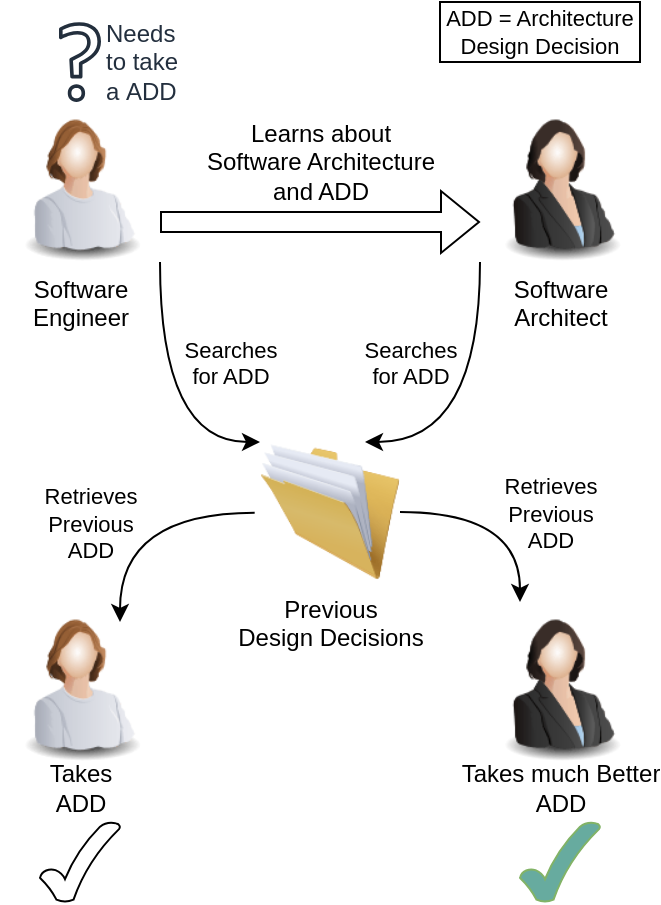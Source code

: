 <mxfile version="24.7.10">
  <diagram name="Page-1" id="e_8FOTeCMmCdOmxx7v-l">
    <mxGraphModel dx="999" dy="581" grid="1" gridSize="10" guides="1" tooltips="1" connect="1" arrows="1" fold="1" page="1" pageScale="1" pageWidth="850" pageHeight="1100" math="0" shadow="0">
      <root>
        <mxCell id="0" />
        <mxCell id="1" parent="0" />
        <mxCell id="tfvw7VEGsT7CNACXARBv-30" style="edgeStyle=orthogonalEdgeStyle;rounded=0;orthogonalLoop=1;jettySize=auto;html=1;exitX=1;exitY=1;exitDx=0;exitDy=0;curved=1;entryX=0;entryY=0;entryDx=0;entryDy=0;" edge="1" parent="1" source="tfvw7VEGsT7CNACXARBv-1" target="tfvw7VEGsT7CNACXARBv-5">
          <mxGeometry relative="1" as="geometry">
            <mxPoint x="320" y="320" as="targetPoint" />
            <Array as="points">
              <mxPoint x="280" y="330" />
            </Array>
          </mxGeometry>
        </mxCell>
        <mxCell id="tfvw7VEGsT7CNACXARBv-1" value="Software&lt;div&gt;Engineer&lt;/div&gt;" style="image;html=1;image=img/lib/clip_art/people/Worker_Woman_128x128.png;labelPosition=center;verticalLabelPosition=bottom;align=center;verticalAlign=top;" vertex="1" parent="1">
          <mxGeometry x="200" y="160" width="80" height="80" as="geometry" />
        </mxCell>
        <mxCell id="tfvw7VEGsT7CNACXARBv-32" style="edgeStyle=orthogonalEdgeStyle;rounded=0;orthogonalLoop=1;jettySize=auto;html=1;exitX=0;exitY=1;exitDx=0;exitDy=0;curved=1;entryX=0.75;entryY=0;entryDx=0;entryDy=0;" edge="1" parent="1" source="tfvw7VEGsT7CNACXARBv-4" target="tfvw7VEGsT7CNACXARBv-5">
          <mxGeometry relative="1" as="geometry">
            <mxPoint x="400" y="320" as="targetPoint" />
            <Array as="points">
              <mxPoint x="440" y="330" />
            </Array>
          </mxGeometry>
        </mxCell>
        <mxCell id="tfvw7VEGsT7CNACXARBv-4" value="Software&lt;div&gt;Architect&lt;/div&gt;" style="image;html=1;image=img/lib/clip_art/people/Suit_Woman_128x128.png" vertex="1" parent="1">
          <mxGeometry x="440" y="160" width="80" height="80" as="geometry" />
        </mxCell>
        <mxCell id="tfvw7VEGsT7CNACXARBv-22" value="" style="edgeStyle=orthogonalEdgeStyle;rounded=0;orthogonalLoop=1;jettySize=auto;html=1;exitX=1;exitY=0.5;exitDx=0;exitDy=0;entryX=0.25;entryY=0;entryDx=0;entryDy=0;curved=1;labelPosition=right;verticalLabelPosition=middle;align=right;verticalAlign=middle;" edge="1" parent="1" source="tfvw7VEGsT7CNACXARBv-5" target="tfvw7VEGsT7CNACXARBv-15">
          <mxGeometry x="0.143" y="11" relative="1" as="geometry">
            <mxPoint x="-1" y="-5" as="offset" />
          </mxGeometry>
        </mxCell>
        <mxCell id="tfvw7VEGsT7CNACXARBv-5" value="Previous&lt;div&gt;Design Decisions&lt;/div&gt;" style="image;html=1;image=img/lib/clip_art/general/Full_Folder_128x128.png" vertex="1" parent="1">
          <mxGeometry x="330" y="330" width="70" height="70" as="geometry" />
        </mxCell>
        <mxCell id="tfvw7VEGsT7CNACXARBv-6" value="" style="shape=flexArrow;endArrow=classic;html=1;rounded=0;labelPosition=right;verticalLabelPosition=top;align=left;verticalAlign=bottom;exitX=1;exitY=0.75;exitDx=0;exitDy=0;entryX=0;entryY=0.75;entryDx=0;entryDy=0;" edge="1" parent="1" source="tfvw7VEGsT7CNACXARBv-1" target="tfvw7VEGsT7CNACXARBv-4">
          <mxGeometry width="50" height="50" relative="1" as="geometry">
            <mxPoint x="240" y="240" as="sourcePoint" />
            <mxPoint x="240" y="400" as="targetPoint" />
          </mxGeometry>
        </mxCell>
        <mxCell id="tfvw7VEGsT7CNACXARBv-7" value="&lt;font style=&quot;font-size: 12px;&quot;&gt;Learns about&lt;/font&gt;&lt;div style=&quot;font-size: 12px;&quot;&gt;&lt;font style=&quot;font-size: 12px;&quot;&gt;Software Architecture&lt;/font&gt;&lt;div&gt;&lt;font style=&quot;font-size: 12px;&quot;&gt;and ADD&lt;/font&gt;&lt;/div&gt;&lt;/div&gt;" style="edgeLabel;html=1;align=center;verticalAlign=middle;resizable=0;points=[];" vertex="1" connectable="0" parent="tfvw7VEGsT7CNACXARBv-6">
          <mxGeometry x="-0.212" relative="1" as="geometry">
            <mxPoint x="17" y="-30" as="offset" />
          </mxGeometry>
        </mxCell>
        <mxCell id="tfvw7VEGsT7CNACXARBv-13" value="" style="image;html=1;image=img/lib/clip_art/people/Worker_Woman_128x128.png" vertex="1" parent="1">
          <mxGeometry x="200" y="410" width="80" height="80" as="geometry" />
        </mxCell>
        <mxCell id="tfvw7VEGsT7CNACXARBv-14" value="Takes&lt;div&gt;ADD&lt;/div&gt;" style="verticalLabelPosition=top;verticalAlign=bottom;html=1;shape=mxgraph.basic.tick;labelPosition=center;align=center;" vertex="1" parent="1">
          <mxGeometry x="220" y="520" width="40" height="40" as="geometry" />
        </mxCell>
        <mxCell id="tfvw7VEGsT7CNACXARBv-15" value="" style="image;html=1;image=img/lib/clip_art/people/Suit_Woman_128x128.png" vertex="1" parent="1">
          <mxGeometry x="440" y="410" width="80" height="80" as="geometry" />
        </mxCell>
        <mxCell id="tfvw7VEGsT7CNACXARBv-16" value="Takes much Better&lt;div&gt;ADD&lt;/div&gt;" style="verticalLabelPosition=top;verticalAlign=bottom;html=1;shape=mxgraph.basic.tick;labelPosition=center;align=center;fillColor=#67AB9F;strokeColor=#82b366;" vertex="1" parent="1">
          <mxGeometry x="460" y="520" width="40" height="40" as="geometry" />
        </mxCell>
        <mxCell id="tfvw7VEGsT7CNACXARBv-21" value="" style="edgeStyle=orthogonalEdgeStyle;rounded=0;orthogonalLoop=1;jettySize=auto;html=1;exitX=-0.038;exitY=0.505;exitDx=0;exitDy=0;entryX=0.75;entryY=0.125;entryDx=0;entryDy=0;entryPerimeter=0;curved=1;exitPerimeter=0;labelPosition=left;verticalLabelPosition=middle;align=center;verticalAlign=middle;" edge="1" parent="1" source="tfvw7VEGsT7CNACXARBv-5" target="tfvw7VEGsT7CNACXARBv-13">
          <mxGeometry relative="1" as="geometry" />
        </mxCell>
        <mxCell id="tfvw7VEGsT7CNACXARBv-23" value="Needs&lt;div&gt;to take&lt;div&gt;a&amp;nbsp;&lt;span style=&quot;background-color: initial;&quot;&gt;ADD&lt;/span&gt;&lt;/div&gt;&lt;/div&gt;" style="sketch=0;outlineConnect=0;fontColor=#232F3E;gradientColor=none;fillColor=#232F3D;strokeColor=none;dashed=0;verticalLabelPosition=middle;verticalAlign=middle;align=left;html=1;fontSize=12;fontStyle=0;aspect=fixed;pointerEvents=1;shape=mxgraph.aws4.question;labelPosition=right;" vertex="1" parent="1">
          <mxGeometry x="229.5" y="120.05" width="21" height="39.95" as="geometry" />
        </mxCell>
        <mxCell id="tfvw7VEGsT7CNACXARBv-25" value="&lt;font style=&quot;font-size: 11px;&quot;&gt;Searches&lt;/font&gt;&lt;div style=&quot;font-size: 11px;&quot;&gt;&lt;font style=&quot;font-size: 11px;&quot;&gt;for ADD&lt;/font&gt;&lt;/div&gt;" style="text;html=1;align=center;verticalAlign=middle;resizable=0;points=[];autosize=1;strokeColor=none;fillColor=none;" vertex="1" parent="1">
          <mxGeometry x="280" y="270" width="70" height="40" as="geometry" />
        </mxCell>
        <mxCell id="tfvw7VEGsT7CNACXARBv-26" value="&lt;font style=&quot;font-size: 11px;&quot;&gt;Retrieves&lt;/font&gt;&lt;div style=&quot;font-size: 11px;&quot;&gt;&lt;font style=&quot;font-size: 11px;&quot;&gt;Previous&lt;/font&gt;&lt;/div&gt;&lt;div style=&quot;font-size: 11px;&quot;&gt;&lt;font style=&quot;font-size: 11px;&quot;&gt;ADD&lt;/font&gt;&lt;/div&gt;" style="text;html=1;align=center;verticalAlign=middle;resizable=0;points=[];autosize=1;strokeColor=none;fillColor=none;" vertex="1" parent="1">
          <mxGeometry x="440" y="340" width="70" height="50" as="geometry" />
        </mxCell>
        <mxCell id="tfvw7VEGsT7CNACXARBv-28" value="&lt;font style=&quot;font-size: 11px;&quot;&gt;Retrieves&lt;/font&gt;&lt;div style=&quot;font-size: 11px;&quot;&gt;&lt;font style=&quot;font-size: 11px;&quot;&gt;Previous&lt;/font&gt;&lt;/div&gt;&lt;div style=&quot;font-size: 11px;&quot;&gt;&lt;font style=&quot;font-size: 11px;&quot;&gt;ADD&lt;/font&gt;&lt;/div&gt;" style="text;html=1;align=center;verticalAlign=middle;resizable=0;points=[];autosize=1;strokeColor=none;fillColor=none;" vertex="1" parent="1">
          <mxGeometry x="210" y="345" width="70" height="50" as="geometry" />
        </mxCell>
        <mxCell id="tfvw7VEGsT7CNACXARBv-33" value="&lt;font style=&quot;font-size: 11px;&quot;&gt;Searches&lt;/font&gt;&lt;div style=&quot;font-size: 11px;&quot;&gt;&lt;font style=&quot;font-size: 11px;&quot;&gt;for ADD&lt;/font&gt;&lt;/div&gt;" style="text;html=1;align=center;verticalAlign=middle;resizable=0;points=[];autosize=1;strokeColor=none;fillColor=none;" vertex="1" parent="1">
          <mxGeometry x="370" y="270" width="70" height="40" as="geometry" />
        </mxCell>
        <mxCell id="tfvw7VEGsT7CNACXARBv-35" value="&lt;div style=&quot;font-size: 11px;&quot;&gt;&lt;span style=&quot;text-wrap: nowrap;&quot;&gt;&lt;font style=&quot;font-size: 11px;&quot;&gt;ADD = Architecture&lt;/font&gt;&lt;/span&gt;&lt;div style=&quot;text-wrap: nowrap;&quot;&gt;&lt;font style=&quot;font-size: 11px;&quot;&gt;Design Decision&lt;/font&gt;&lt;/div&gt;&lt;/div&gt;" style="rounded=0;whiteSpace=wrap;html=1;" vertex="1" parent="1">
          <mxGeometry x="420" y="110" width="100" height="30" as="geometry" />
        </mxCell>
      </root>
    </mxGraphModel>
  </diagram>
</mxfile>
